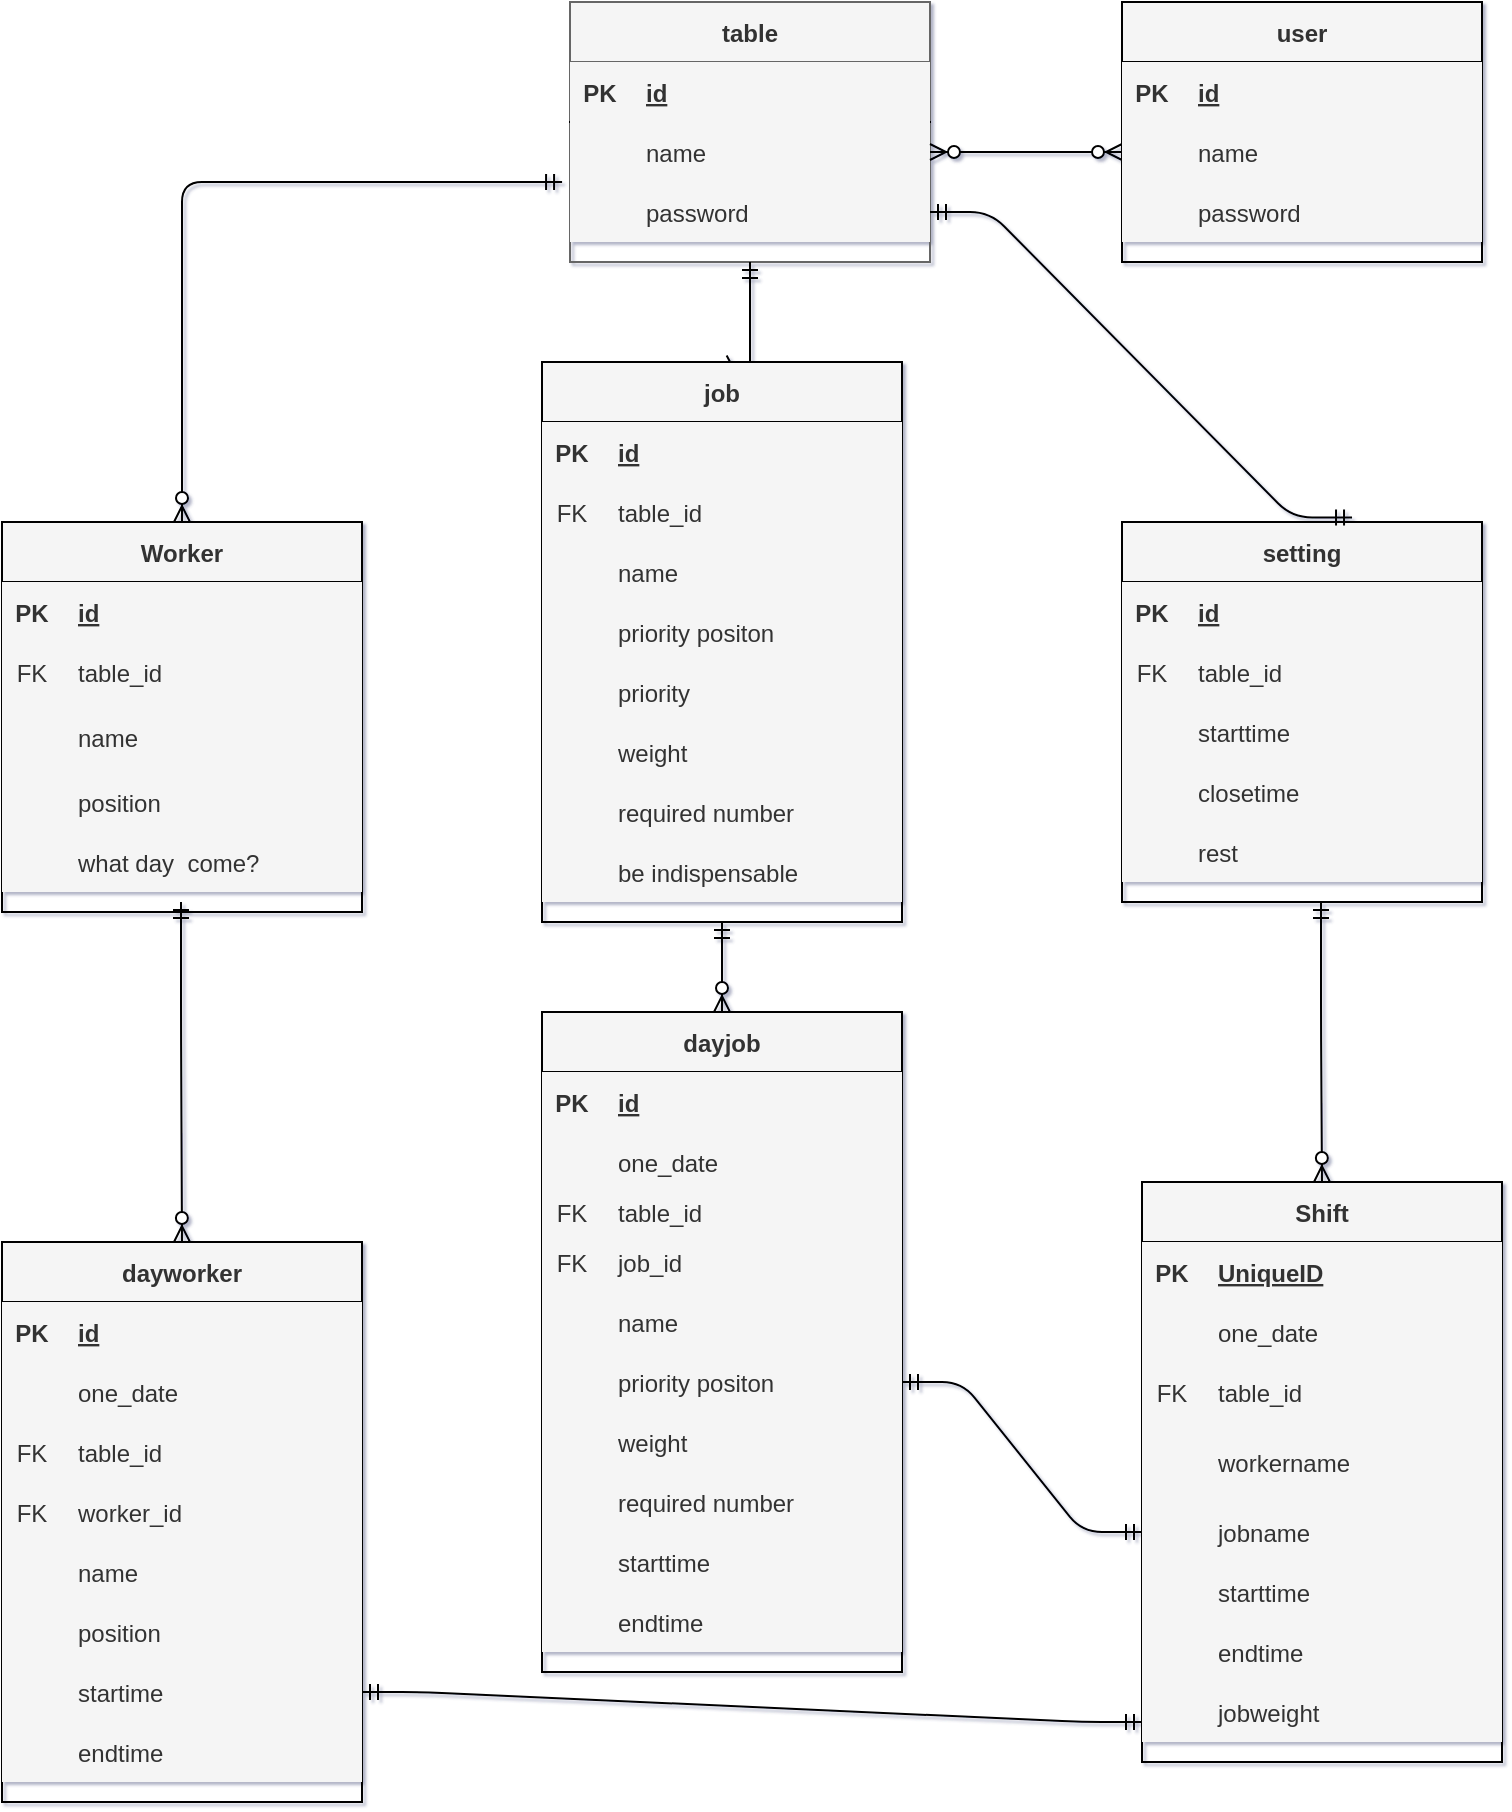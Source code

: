 <mxfile version="13.6.5">
    <diagram id="p2rrwS8Yn2__71h_m56K" name="ER図">
        <mxGraphModel dx="1040" dy="971" grid="1" gridSize="10" guides="1" tooltips="1" connect="1" arrows="1" fold="1" page="1" pageScale="1" pageWidth="827" pageHeight="1169" background="#FFFFFF" math="0" shadow="1">
            <root>
                <mxCell id="0"/>
                <mxCell id="1" parent="0"/>
                <mxCell id="52" value="setting" style="shape=table;startSize=30;container=1;collapsible=1;childLayout=tableLayout;fixedRows=1;rowLines=0;fontStyle=1;align=center;resizeLast=1;fillColor=#f5f5f5;fontColor=#333333;strokeColor=#000000;" parent="1" vertex="1">
                    <mxGeometry x="600" y="340" width="180" height="190" as="geometry"/>
                </mxCell>
                <mxCell id="53" value="" style="shape=partialRectangle;collapsible=0;dropTarget=0;pointerEvents=0;top=0;left=0;bottom=1;right=0;points=[[0,0.5],[1,0.5]];portConstraint=eastwest;fillColor=#f5f5f5;fontColor=#333333;strokeColor=#000000;" parent="52" vertex="1">
                    <mxGeometry y="30" width="180" height="30" as="geometry"/>
                </mxCell>
                <mxCell id="54" value="PK" style="shape=partialRectangle;connectable=0;top=0;left=0;bottom=0;right=0;fontStyle=1;overflow=hidden;fillColor=#f5f5f5;fontColor=#333333;strokeColor=#000000;" parent="53" vertex="1">
                    <mxGeometry width="30" height="30" as="geometry"/>
                </mxCell>
                <mxCell id="55" value="id" style="shape=partialRectangle;connectable=0;top=0;left=0;bottom=0;right=0;align=left;spacingLeft=6;fontStyle=5;overflow=hidden;fillColor=#f5f5f5;fontColor=#333333;strokeColor=#000000;" parent="53" vertex="1">
                    <mxGeometry x="30" width="150" height="30" as="geometry"/>
                </mxCell>
                <mxCell id="56" style="shape=partialRectangle;collapsible=0;dropTarget=0;pointerEvents=0;top=0;left=0;bottom=0;right=0;points=[[0,0.5],[1,0.5]];portConstraint=eastwest;fillColor=#f5f5f5;fontColor=#333333;strokeColor=#000000;" parent="52" vertex="1">
                    <mxGeometry y="60" width="180" height="30" as="geometry"/>
                </mxCell>
                <mxCell id="57" value="FK" style="shape=partialRectangle;connectable=0;top=0;left=0;bottom=0;right=0;editable=1;overflow=hidden;fillColor=#f5f5f5;fontColor=#333333;strokeColor=#000000;" parent="56" vertex="1">
                    <mxGeometry width="30" height="30" as="geometry"/>
                </mxCell>
                <mxCell id="58" value="table_id" style="shape=partialRectangle;connectable=0;top=0;left=0;bottom=0;right=0;align=left;spacingLeft=6;overflow=hidden;fillColor=#f5f5f5;fontColor=#333333;strokeColor=#000000;" parent="56" vertex="1">
                    <mxGeometry x="30" width="150" height="30" as="geometry"/>
                </mxCell>
                <mxCell id="59" value="" style="shape=partialRectangle;collapsible=0;dropTarget=0;pointerEvents=0;top=0;left=0;bottom=0;right=0;points=[[0,0.5],[1,0.5]];portConstraint=eastwest;fillColor=#f5f5f5;fontColor=#333333;strokeColor=#000000;" parent="52" vertex="1">
                    <mxGeometry y="90" width="180" height="30" as="geometry"/>
                </mxCell>
                <mxCell id="60" value="" style="shape=partialRectangle;connectable=0;top=0;left=0;bottom=0;right=0;editable=1;overflow=hidden;fillColor=#f5f5f5;fontColor=#333333;strokeColor=#000000;" parent="59" vertex="1">
                    <mxGeometry width="30" height="30" as="geometry"/>
                </mxCell>
                <mxCell id="61" value="starttime" style="shape=partialRectangle;connectable=0;top=0;left=0;bottom=0;right=0;align=left;spacingLeft=6;overflow=hidden;fillColor=#f5f5f5;fontColor=#333333;strokeColor=#000000;" parent="59" vertex="1">
                    <mxGeometry x="30" width="150" height="30" as="geometry"/>
                </mxCell>
                <mxCell id="62" value="" style="shape=partialRectangle;collapsible=0;dropTarget=0;pointerEvents=0;top=0;left=0;bottom=0;right=0;points=[[0,0.5],[1,0.5]];portConstraint=eastwest;fillColor=#f5f5f5;fontColor=#333333;strokeColor=#000000;" parent="52" vertex="1">
                    <mxGeometry y="120" width="180" height="30" as="geometry"/>
                </mxCell>
                <mxCell id="63" value="" style="shape=partialRectangle;connectable=0;top=0;left=0;bottom=0;right=0;editable=1;overflow=hidden;fillColor=#f5f5f5;fontColor=#333333;strokeColor=#000000;" parent="62" vertex="1">
                    <mxGeometry width="30" height="30" as="geometry"/>
                </mxCell>
                <mxCell id="64" value="closetime" style="shape=partialRectangle;connectable=0;top=0;left=0;bottom=0;right=0;align=left;spacingLeft=6;overflow=hidden;fillColor=#f5f5f5;fontColor=#333333;strokeColor=#000000;" parent="62" vertex="1">
                    <mxGeometry x="30" width="150" height="30" as="geometry"/>
                </mxCell>
                <mxCell id="65" value="" style="shape=partialRectangle;collapsible=0;dropTarget=0;pointerEvents=0;top=0;left=0;bottom=0;right=0;points=[[0,0.5],[1,0.5]];portConstraint=eastwest;fillColor=#f5f5f5;fontColor=#333333;strokeColor=#000000;" parent="52" vertex="1">
                    <mxGeometry y="150" width="180" height="30" as="geometry"/>
                </mxCell>
                <mxCell id="66" value="" style="shape=partialRectangle;connectable=0;top=0;left=0;bottom=0;right=0;editable=1;overflow=hidden;fillColor=#f5f5f5;fontColor=#333333;strokeColor=#000000;" parent="65" vertex="1">
                    <mxGeometry width="30" height="30" as="geometry"/>
                </mxCell>
                <mxCell id="67" value="rest" style="shape=partialRectangle;connectable=0;top=0;left=0;bottom=0;right=0;align=left;spacingLeft=6;overflow=hidden;fillColor=#f5f5f5;fontColor=#333333;strokeColor=#000000;" parent="65" vertex="1">
                    <mxGeometry x="30" width="150" height="30" as="geometry"/>
                </mxCell>
                <mxCell id="74" value="table" style="shape=table;startSize=30;container=1;collapsible=1;childLayout=tableLayout;fixedRows=1;rowLines=0;fontStyle=1;align=center;resizeLast=1;strokeColor=#666666;fontColor=#333333;fillColor=#f5f5f5;" parent="1" vertex="1">
                    <mxGeometry x="324" y="80" width="180" height="130" as="geometry"/>
                </mxCell>
                <mxCell id="75" value="" style="shape=partialRectangle;collapsible=0;dropTarget=0;pointerEvents=0;top=0;left=0;bottom=1;right=0;points=[[0,0.5],[1,0.5]];portConstraint=eastwest;fillColor=#f5f5f5;fontColor=#333333;strokeColor=#000000;" parent="74" vertex="1">
                    <mxGeometry y="30" width="180" height="30" as="geometry"/>
                </mxCell>
                <mxCell id="76" value="PK" style="shape=partialRectangle;connectable=0;top=0;left=0;bottom=0;right=0;fontStyle=1;overflow=hidden;fillColor=#f5f5f5;fontColor=#333333;strokeColor=#000000;" parent="75" vertex="1">
                    <mxGeometry width="30" height="30" as="geometry"/>
                </mxCell>
                <mxCell id="77" value="id" style="shape=partialRectangle;connectable=0;top=0;left=0;bottom=0;right=0;align=left;spacingLeft=6;fontStyle=5;overflow=hidden;fillColor=#f5f5f5;fontColor=#333333;strokeColor=#000000;" parent="75" vertex="1">
                    <mxGeometry x="30" width="150" height="30" as="geometry"/>
                </mxCell>
                <mxCell id="81" value="" style="shape=partialRectangle;collapsible=0;dropTarget=0;pointerEvents=0;top=0;left=0;bottom=0;right=0;points=[[0,0.5],[1,0.5]];portConstraint=eastwest;fillColor=#f5f5f5;fontColor=#333333;strokeColor=#000000;" parent="74" vertex="1">
                    <mxGeometry y="60" width="180" height="30" as="geometry"/>
                </mxCell>
                <mxCell id="82" value="" style="shape=partialRectangle;connectable=0;top=0;left=0;bottom=0;right=0;editable=1;overflow=hidden;fillColor=#f5f5f5;fontColor=#333333;strokeColor=#000000;" parent="81" vertex="1">
                    <mxGeometry width="30" height="30" as="geometry"/>
                </mxCell>
                <mxCell id="83" value="name" style="shape=partialRectangle;connectable=0;top=0;left=0;bottom=0;right=0;align=left;spacingLeft=6;overflow=hidden;fillColor=#f5f5f5;fontColor=#333333;strokeColor=#000000;" parent="81" vertex="1">
                    <mxGeometry x="30" width="150" height="30" as="geometry"/>
                </mxCell>
                <mxCell id="84" value="" style="shape=partialRectangle;collapsible=0;dropTarget=0;pointerEvents=0;top=0;left=0;bottom=0;right=0;points=[[0,0.5],[1,0.5]];portConstraint=eastwest;fillColor=#f5f5f5;fontColor=#333333;strokeColor=#000000;" parent="74" vertex="1">
                    <mxGeometry y="90" width="180" height="30" as="geometry"/>
                </mxCell>
                <mxCell id="85" value="" style="shape=partialRectangle;connectable=0;top=0;left=0;bottom=0;right=0;editable=1;overflow=hidden;fillColor=#f5f5f5;fontColor=#333333;strokeColor=#000000;" parent="84" vertex="1">
                    <mxGeometry width="30" height="30" as="geometry"/>
                </mxCell>
                <mxCell id="86" value="password" style="shape=partialRectangle;connectable=0;top=0;left=0;bottom=0;right=0;align=left;spacingLeft=6;overflow=hidden;fillColor=#f5f5f5;fontColor=#333333;strokeColor=#000000;" parent="84" vertex="1">
                    <mxGeometry x="30" width="150" height="30" as="geometry"/>
                </mxCell>
                <mxCell id="109" value="" style="edgeStyle=entityRelationEdgeStyle;fontSize=12;html=1;endArrow=ERzeroToMany;endFill=1;startArrow=ERzeroToMany;entryX=0;entryY=0.5;entryDx=0;entryDy=0;exitX=1;exitY=0.5;exitDx=0;exitDy=0;fillColor=#f5f5f5;strokeColor=#000000;" parent="1" source="81" target="100" edge="1">
                    <mxGeometry width="100" height="100" relative="1" as="geometry">
                        <mxPoint x="390" y="470" as="sourcePoint"/>
                        <mxPoint x="490" y="370" as="targetPoint"/>
                    </mxGeometry>
                </mxCell>
                <mxCell id="96" value="user" style="shape=table;startSize=30;container=1;collapsible=1;childLayout=tableLayout;fixedRows=1;rowLines=0;fontStyle=1;align=center;resizeLast=1;fillColor=#f5f5f5;fontColor=#333333;strokeColor=#000000;" parent="1" vertex="1">
                    <mxGeometry x="600" y="80" width="180" height="130" as="geometry"/>
                </mxCell>
                <mxCell id="97" value="" style="shape=partialRectangle;collapsible=0;dropTarget=0;pointerEvents=0;top=0;left=0;bottom=1;right=0;points=[[0,0.5],[1,0.5]];portConstraint=eastwest;fillColor=#f5f5f5;fontColor=#333333;strokeColor=#000000;" parent="96" vertex="1">
                    <mxGeometry y="30" width="180" height="30" as="geometry"/>
                </mxCell>
                <mxCell id="98" value="PK" style="shape=partialRectangle;connectable=0;top=0;left=0;bottom=0;right=0;fontStyle=1;overflow=hidden;fillColor=#f5f5f5;fontColor=#333333;strokeColor=#000000;" parent="97" vertex="1">
                    <mxGeometry width="30" height="30" as="geometry"/>
                </mxCell>
                <mxCell id="99" value="id" style="shape=partialRectangle;connectable=0;top=0;left=0;bottom=0;right=0;align=left;spacingLeft=6;fontStyle=5;overflow=hidden;fillColor=#f5f5f5;fontColor=#333333;strokeColor=#000000;" parent="97" vertex="1">
                    <mxGeometry x="30" width="150" height="30" as="geometry"/>
                </mxCell>
                <mxCell id="100" value="" style="shape=partialRectangle;collapsible=0;dropTarget=0;pointerEvents=0;top=0;left=0;bottom=0;right=0;points=[[0,0.5],[1,0.5]];portConstraint=eastwest;fillColor=#f5f5f5;fontColor=#333333;strokeColor=#000000;" parent="96" vertex="1">
                    <mxGeometry y="60" width="180" height="30" as="geometry"/>
                </mxCell>
                <mxCell id="101" value="" style="shape=partialRectangle;connectable=0;top=0;left=0;bottom=0;right=0;editable=1;overflow=hidden;fillColor=#f5f5f5;fontColor=#333333;strokeColor=#000000;" parent="100" vertex="1">
                    <mxGeometry width="30" height="30" as="geometry"/>
                </mxCell>
                <mxCell id="102" value="name" style="shape=partialRectangle;connectable=0;top=0;left=0;bottom=0;right=0;align=left;spacingLeft=6;overflow=hidden;fillColor=#f5f5f5;fontColor=#333333;strokeColor=#000000;" parent="100" vertex="1">
                    <mxGeometry x="30" width="150" height="30" as="geometry"/>
                </mxCell>
                <mxCell id="103" value="" style="shape=partialRectangle;collapsible=0;dropTarget=0;pointerEvents=0;top=0;left=0;bottom=0;right=0;points=[[0,0.5],[1,0.5]];portConstraint=eastwest;fillColor=#f5f5f5;fontColor=#333333;strokeColor=#000000;" parent="96" vertex="1">
                    <mxGeometry y="90" width="180" height="30" as="geometry"/>
                </mxCell>
                <mxCell id="104" value="" style="shape=partialRectangle;connectable=0;top=0;left=0;bottom=0;right=0;editable=1;overflow=hidden;fillColor=#f5f5f5;fontColor=#333333;strokeColor=#000000;" parent="103" vertex="1">
                    <mxGeometry width="30" height="30" as="geometry"/>
                </mxCell>
                <mxCell id="105" value="password" style="shape=partialRectangle;connectable=0;top=0;left=0;bottom=0;right=0;align=left;spacingLeft=6;overflow=hidden;fillColor=#f5f5f5;fontColor=#333333;strokeColor=#000000;" parent="103" vertex="1">
                    <mxGeometry x="30" width="150" height="30" as="geometry"/>
                </mxCell>
                <mxCell id="115" value="" style="edgeStyle=entityRelationEdgeStyle;fontSize=12;html=1;endArrow=ERmandOne;startArrow=ERmandOne;entryX=0.639;entryY=-0.012;entryDx=0;entryDy=0;entryPerimeter=0;exitX=1;exitY=0.5;exitDx=0;exitDy=0;fillColor=#f5f5f5;strokeColor=#000000;" parent="1" source="84" target="52" edge="1">
                    <mxGeometry width="100" height="100" relative="1" as="geometry">
                        <mxPoint x="520" y="300" as="sourcePoint"/>
                        <mxPoint x="490" y="210" as="targetPoint"/>
                    </mxGeometry>
                </mxCell>
                <mxCell id="116" value="" style="fontSize=12;html=1;endArrow=ERzeroToMany;startArrow=ERmandOne;exitX=-0.022;exitY=1;exitDx=0;exitDy=0;exitPerimeter=0;entryX=0.5;entryY=0;entryDx=0;entryDy=0;fillColor=#f5f5f5;strokeColor=#000000;" parent="1" source="81" target="2" edge="1">
                    <mxGeometry width="100" height="100" relative="1" as="geometry">
                        <mxPoint x="150" y="290" as="sourcePoint"/>
                        <mxPoint x="250" y="190" as="targetPoint"/>
                        <Array as="points">
                            <mxPoint x="130" y="170"/>
                        </Array>
                    </mxGeometry>
                </mxCell>
                <mxCell id="117" value="" style="fontSize=12;html=1;endArrow=ERzeroToMany;startArrow=ERmandOne;exitX=0.5;exitY=1;exitDx=0;exitDy=0;entryX=0.5;entryY=0;entryDx=0;entryDy=0;fillColor=#f5f5f5;strokeColor=#000000;" parent="1" source="74" target="30" edge="1">
                    <mxGeometry width="100" height="100" relative="1" as="geometry">
                        <mxPoint x="430.04" y="220" as="sourcePoint"/>
                        <mxPoint x="240" y="390" as="targetPoint"/>
                        <Array as="points">
                            <mxPoint x="414" y="270"/>
                        </Array>
                    </mxGeometry>
                </mxCell>
                <mxCell id="226" value="Shift" style="shape=table;startSize=30;container=1;collapsible=1;childLayout=tableLayout;fixedRows=1;rowLines=0;fontStyle=1;align=center;resizeLast=1;shadow=0;fillColor=#f5f5f5;fontColor=#333333;strokeColor=#000000;" parent="1" vertex="1">
                    <mxGeometry x="610" y="670" width="180" height="290" as="geometry"/>
                </mxCell>
                <mxCell id="227" value="" style="shape=partialRectangle;collapsible=0;dropTarget=0;pointerEvents=0;top=0;left=0;bottom=1;right=0;points=[[0,0.5],[1,0.5]];portConstraint=eastwest;fillColor=#f5f5f5;fontColor=#333333;strokeColor=#000000;" parent="226" vertex="1">
                    <mxGeometry y="30" width="180" height="30" as="geometry"/>
                </mxCell>
                <mxCell id="228" value="PK" style="shape=partialRectangle;connectable=0;top=0;left=0;bottom=0;right=0;fontStyle=1;overflow=hidden;fillColor=#f5f5f5;fontColor=#333333;strokeColor=#000000;" parent="227" vertex="1">
                    <mxGeometry width="30" height="30" as="geometry"/>
                </mxCell>
                <mxCell id="229" value="UniqueID" style="shape=partialRectangle;connectable=0;top=0;left=0;bottom=0;right=0;align=left;spacingLeft=6;fontStyle=5;overflow=hidden;fillColor=#f5f5f5;fontColor=#333333;strokeColor=#000000;" parent="227" vertex="1">
                    <mxGeometry x="30" width="150" height="30" as="geometry"/>
                </mxCell>
                <mxCell id="230" value="" style="shape=partialRectangle;collapsible=0;dropTarget=0;pointerEvents=0;top=0;left=0;bottom=0;right=0;points=[[0,0.5],[1,0.5]];portConstraint=eastwest;fillColor=#f5f5f5;fontColor=#333333;strokeColor=#000000;" parent="226" vertex="1">
                    <mxGeometry y="60" width="180" height="30" as="geometry"/>
                </mxCell>
                <mxCell id="231" value="" style="shape=partialRectangle;connectable=0;top=0;left=0;bottom=0;right=0;editable=1;overflow=hidden;fillColor=#f5f5f5;fontColor=#333333;strokeColor=#000000;" parent="230" vertex="1">
                    <mxGeometry width="30" height="30" as="geometry"/>
                </mxCell>
                <mxCell id="232" value="one_date" style="shape=partialRectangle;connectable=0;top=0;left=0;bottom=0;right=0;align=left;spacingLeft=6;overflow=hidden;fillColor=#f5f5f5;fontColor=#333333;strokeColor=#000000;" parent="230" vertex="1">
                    <mxGeometry x="30" width="150" height="30" as="geometry"/>
                </mxCell>
                <mxCell id="254" style="shape=partialRectangle;collapsible=0;dropTarget=0;pointerEvents=0;top=0;left=0;bottom=0;right=0;points=[[0,0.5],[1,0.5]];portConstraint=eastwest;fillColor=#f5f5f5;fontColor=#333333;strokeColor=#000000;" parent="226" vertex="1">
                    <mxGeometry y="90" width="180" height="30" as="geometry"/>
                </mxCell>
                <mxCell id="255" value="FK" style="shape=partialRectangle;connectable=0;top=0;left=0;bottom=0;right=0;editable=1;overflow=hidden;fillColor=#f5f5f5;fontColor=#333333;strokeColor=#000000;" parent="254" vertex="1">
                    <mxGeometry width="30" height="30" as="geometry"/>
                </mxCell>
                <mxCell id="256" value="table_id" style="shape=partialRectangle;connectable=0;top=0;left=0;bottom=0;right=0;align=left;spacingLeft=6;overflow=hidden;fillColor=#f5f5f5;fontColor=#333333;strokeColor=#000000;" parent="254" vertex="1">
                    <mxGeometry x="30" width="150" height="30" as="geometry"/>
                </mxCell>
                <mxCell id="233" value="" style="shape=partialRectangle;collapsible=0;dropTarget=0;pointerEvents=0;top=0;left=0;bottom=0;right=0;points=[[0,0.5],[1,0.5]];portConstraint=eastwest;fillColor=#f5f5f5;fontColor=#333333;strokeColor=#000000;" parent="226" vertex="1">
                    <mxGeometry y="120" width="180" height="40" as="geometry"/>
                </mxCell>
                <mxCell id="234" value="" style="shape=partialRectangle;connectable=0;top=0;left=0;bottom=0;right=0;editable=1;overflow=hidden;fillColor=#f5f5f5;fontColor=#333333;strokeColor=#000000;" parent="233" vertex="1">
                    <mxGeometry width="30" height="40" as="geometry"/>
                </mxCell>
                <mxCell id="235" value="workername" style="shape=partialRectangle;connectable=0;top=0;left=0;bottom=0;right=0;align=left;spacingLeft=6;overflow=hidden;fillColor=#f5f5f5;fontColor=#333333;strokeColor=#000000;" parent="233" vertex="1">
                    <mxGeometry x="30" width="150" height="40" as="geometry"/>
                </mxCell>
                <mxCell id="236" value="" style="shape=partialRectangle;collapsible=0;dropTarget=0;pointerEvents=0;top=0;left=0;bottom=0;right=0;points=[[0,0.5],[1,0.5]];portConstraint=eastwest;fillColor=#f5f5f5;fontColor=#333333;strokeColor=#000000;" parent="226" vertex="1">
                    <mxGeometry y="160" width="180" height="30" as="geometry"/>
                </mxCell>
                <mxCell id="237" value="" style="shape=partialRectangle;connectable=0;top=0;left=0;bottom=0;right=0;editable=1;overflow=hidden;fillColor=#f5f5f5;fontColor=#333333;strokeColor=#000000;" parent="236" vertex="1">
                    <mxGeometry width="30" height="30" as="geometry"/>
                </mxCell>
                <mxCell id="238" value="jobname" style="shape=partialRectangle;connectable=0;top=0;left=0;bottom=0;right=0;align=left;spacingLeft=6;overflow=hidden;fillColor=#f5f5f5;fontColor=#333333;strokeColor=#000000;" parent="236" vertex="1">
                    <mxGeometry x="30" width="150" height="30" as="geometry"/>
                </mxCell>
                <mxCell id="239" style="shape=partialRectangle;collapsible=0;dropTarget=0;pointerEvents=0;top=0;left=0;bottom=0;right=0;points=[[0,0.5],[1,0.5]];portConstraint=eastwest;fillColor=#f5f5f5;fontColor=#333333;strokeColor=#000000;" parent="226" vertex="1">
                    <mxGeometry y="190" width="180" height="30" as="geometry"/>
                </mxCell>
                <mxCell id="240" style="shape=partialRectangle;connectable=0;top=0;left=0;bottom=0;right=0;editable=1;overflow=hidden;fillColor=#f5f5f5;fontColor=#333333;strokeColor=#000000;" parent="239" vertex="1">
                    <mxGeometry width="30" height="30" as="geometry"/>
                </mxCell>
                <mxCell id="241" value="starttime" style="shape=partialRectangle;connectable=0;top=0;left=0;bottom=0;right=0;align=left;spacingLeft=6;overflow=hidden;fillColor=#f5f5f5;fontColor=#333333;strokeColor=#000000;" parent="239" vertex="1">
                    <mxGeometry x="30" width="150" height="30" as="geometry"/>
                </mxCell>
                <mxCell id="242" style="shape=partialRectangle;collapsible=0;dropTarget=0;pointerEvents=0;top=0;left=0;bottom=0;right=0;points=[[0,0.5],[1,0.5]];portConstraint=eastwest;fillColor=#f5f5f5;fontColor=#333333;strokeColor=#000000;" parent="226" vertex="1">
                    <mxGeometry y="220" width="180" height="30" as="geometry"/>
                </mxCell>
                <mxCell id="243" style="shape=partialRectangle;connectable=0;top=0;left=0;bottom=0;right=0;editable=1;overflow=hidden;fillColor=#f5f5f5;fontColor=#333333;strokeColor=#000000;" parent="242" vertex="1">
                    <mxGeometry width="30" height="30" as="geometry"/>
                </mxCell>
                <mxCell id="244" value="endtime" style="shape=partialRectangle;connectable=0;top=0;left=0;bottom=0;right=0;align=left;spacingLeft=6;overflow=hidden;fillColor=#f5f5f5;fontColor=#333333;strokeColor=#000000;" parent="242" vertex="1">
                    <mxGeometry x="30" width="150" height="30" as="geometry"/>
                </mxCell>
                <mxCell id="245" style="shape=partialRectangle;collapsible=0;dropTarget=0;pointerEvents=0;top=0;left=0;bottom=0;right=0;points=[[0,0.5],[1,0.5]];portConstraint=eastwest;fillColor=#f5f5f5;fontColor=#333333;strokeColor=#000000;" parent="226" vertex="1">
                    <mxGeometry y="250" width="180" height="30" as="geometry"/>
                </mxCell>
                <mxCell id="246" style="shape=partialRectangle;connectable=0;top=0;left=0;bottom=0;right=0;editable=1;overflow=hidden;fillColor=#f5f5f5;fontColor=#333333;strokeColor=#000000;" parent="245" vertex="1">
                    <mxGeometry width="30" height="30" as="geometry"/>
                </mxCell>
                <mxCell id="247" value="jobweight" style="shape=partialRectangle;connectable=0;top=0;left=0;bottom=0;right=0;align=left;spacingLeft=6;overflow=hidden;fillColor=#f5f5f5;fontColor=#333333;strokeColor=#000000;" parent="245" vertex="1">
                    <mxGeometry x="30" width="150" height="30" as="geometry"/>
                </mxCell>
                <mxCell id="285" value="" style="fontSize=12;html=1;endArrow=ERzeroToMany;startArrow=ERmandOne;exitX=0.5;exitY=1;exitDx=0;exitDy=0;entryX=0.5;entryY=0;entryDx=0;entryDy=0;fillColor=#f5f5f5;strokeColor=#000000;" edge="1" parent="1" target="157">
                    <mxGeometry width="100" height="100" relative="1" as="geometry">
                        <mxPoint x="129.5" y="530" as="sourcePoint"/>
                        <mxPoint x="129.5" y="660" as="targetPoint"/>
                        <Array as="points">
                            <mxPoint x="129.5" y="590"/>
                        </Array>
                    </mxGeometry>
                </mxCell>
                <mxCell id="286" value="" style="fontSize=12;html=1;endArrow=ERzeroToMany;startArrow=ERmandOne;exitX=0.5;exitY=1;exitDx=0;exitDy=0;entryX=0.5;entryY=0;entryDx=0;entryDy=0;fillColor=#f5f5f5;strokeColor=#000000;" edge="1" parent="1" source="30" target="179">
                    <mxGeometry width="100" height="100" relative="1" as="geometry">
                        <mxPoint x="413" y="620" as="sourcePoint"/>
                        <mxPoint x="413" y="650" as="targetPoint"/>
                        <Array as="points"/>
                    </mxGeometry>
                </mxCell>
                <mxCell id="287" value="" style="fontSize=12;html=1;endArrow=ERzeroToMany;startArrow=ERmandOne;exitX=0.5;exitY=1;exitDx=0;exitDy=0;entryX=0.5;entryY=0;entryDx=0;entryDy=0;fillColor=#f5f5f5;strokeColor=#000000;" edge="1" parent="1" target="226">
                    <mxGeometry width="100" height="100" relative="1" as="geometry">
                        <mxPoint x="699.5" y="530" as="sourcePoint"/>
                        <mxPoint x="699.5" y="660" as="targetPoint"/>
                        <Array as="points">
                            <mxPoint x="699.5" y="590"/>
                        </Array>
                    </mxGeometry>
                </mxCell>
                <mxCell id="289" value="" style="edgeStyle=entityRelationEdgeStyle;fontSize=12;html=1;endArrow=ERmandOne;startArrow=ERmandOne;entryX=0;entryY=0.5;entryDx=0;entryDy=0;exitX=1;exitY=0.5;exitDx=0;exitDy=0;fillColor=#f5f5f5;strokeColor=#000000;" edge="1" parent="1" source="189" target="236">
                    <mxGeometry width="100" height="100" relative="1" as="geometry">
                        <mxPoint x="504" y="837.28" as="sourcePoint"/>
                        <mxPoint x="715.02" y="990" as="targetPoint"/>
                    </mxGeometry>
                </mxCell>
                <mxCell id="291" value="" style="edgeStyle=entityRelationEdgeStyle;fontSize=12;html=1;endArrow=ERmandOne;startArrow=ERmandOne;exitX=1;exitY=0.5;exitDx=0;exitDy=0;fillColor=#f5f5f5;strokeColor=#000000;" edge="1" parent="1" source="176">
                    <mxGeometry width="100" height="100" relative="1" as="geometry">
                        <mxPoint x="230" y="1090" as="sourcePoint"/>
                        <mxPoint x="610" y="940" as="targetPoint"/>
                    </mxGeometry>
                </mxCell>
                <mxCell id="30" value="job" style="shape=table;startSize=30;container=1;collapsible=1;childLayout=tableLayout;fixedRows=1;rowLines=0;fontStyle=1;align=center;resizeLast=1;fillColor=#f5f5f5;fontColor=#333333;strokeColor=#000000;" parent="1" vertex="1">
                    <mxGeometry x="310" y="260" width="180" height="280" as="geometry"/>
                </mxCell>
                <mxCell id="31" value="" style="shape=partialRectangle;collapsible=0;dropTarget=0;pointerEvents=0;top=0;left=0;bottom=1;right=0;points=[[0,0.5],[1,0.5]];portConstraint=eastwest;fillColor=#f5f5f5;fontColor=#333333;strokeColor=#000000;" parent="30" vertex="1">
                    <mxGeometry y="30" width="180" height="30" as="geometry"/>
                </mxCell>
                <mxCell id="32" value="PK" style="shape=partialRectangle;connectable=0;top=0;left=0;bottom=0;right=0;fontStyle=1;overflow=hidden;fillColor=#f5f5f5;fontColor=#333333;strokeColor=#000000;" parent="31" vertex="1">
                    <mxGeometry width="30" height="30" as="geometry"/>
                </mxCell>
                <mxCell id="33" value="id" style="shape=partialRectangle;connectable=0;top=0;left=0;bottom=0;right=0;align=left;spacingLeft=6;fontStyle=5;overflow=hidden;fillColor=#f5f5f5;fontColor=#333333;strokeColor=#000000;" parent="31" vertex="1">
                    <mxGeometry x="30" width="150" height="30" as="geometry"/>
                </mxCell>
                <mxCell id="34" style="shape=partialRectangle;collapsible=0;dropTarget=0;pointerEvents=0;top=0;left=0;bottom=0;right=0;points=[[0,0.5],[1,0.5]];portConstraint=eastwest;fillColor=#f5f5f5;fontColor=#333333;strokeColor=#000000;" parent="30" vertex="1">
                    <mxGeometry y="60" width="180" height="30" as="geometry"/>
                </mxCell>
                <mxCell id="35" value="FK" style="shape=partialRectangle;connectable=0;top=0;left=0;bottom=0;right=0;editable=1;overflow=hidden;fillColor=#f5f5f5;fontColor=#333333;strokeColor=#000000;" parent="34" vertex="1">
                    <mxGeometry width="30" height="30" as="geometry"/>
                </mxCell>
                <mxCell id="36" value="table_id" style="shape=partialRectangle;connectable=0;top=0;left=0;bottom=0;right=0;align=left;spacingLeft=6;overflow=hidden;fillColor=#f5f5f5;fontColor=#333333;strokeColor=#000000;" parent="34" vertex="1">
                    <mxGeometry x="30" width="150" height="30" as="geometry"/>
                </mxCell>
                <mxCell id="37" value="" style="shape=partialRectangle;collapsible=0;dropTarget=0;pointerEvents=0;top=0;left=0;bottom=0;right=0;points=[[0,0.5],[1,0.5]];portConstraint=eastwest;fillColor=#f5f5f5;fontColor=#333333;strokeColor=#000000;" parent="30" vertex="1">
                    <mxGeometry y="90" width="180" height="30" as="geometry"/>
                </mxCell>
                <mxCell id="38" value="" style="shape=partialRectangle;connectable=0;top=0;left=0;bottom=0;right=0;editable=1;overflow=hidden;fillColor=#f5f5f5;fontColor=#333333;strokeColor=#000000;" parent="37" vertex="1">
                    <mxGeometry width="30" height="30" as="geometry"/>
                </mxCell>
                <mxCell id="39" value="name" style="shape=partialRectangle;connectable=0;top=0;left=0;bottom=0;right=0;align=left;spacingLeft=6;overflow=hidden;fillColor=#f5f5f5;fontColor=#333333;strokeColor=#000000;" parent="37" vertex="1">
                    <mxGeometry x="30" width="150" height="30" as="geometry"/>
                </mxCell>
                <mxCell id="40" value="" style="shape=partialRectangle;collapsible=0;dropTarget=0;pointerEvents=0;top=0;left=0;bottom=0;right=0;points=[[0,0.5],[1,0.5]];portConstraint=eastwest;fillColor=#f5f5f5;fontColor=#333333;strokeColor=#000000;" parent="30" vertex="1">
                    <mxGeometry y="120" width="180" height="30" as="geometry"/>
                </mxCell>
                <mxCell id="41" value="" style="shape=partialRectangle;connectable=0;top=0;left=0;bottom=0;right=0;editable=1;overflow=hidden;fillColor=#f5f5f5;fontColor=#333333;strokeColor=#000000;" parent="40" vertex="1">
                    <mxGeometry width="30" height="30" as="geometry"/>
                </mxCell>
                <mxCell id="42" value="priority positon" style="shape=partialRectangle;connectable=0;top=0;left=0;bottom=0;right=0;align=left;spacingLeft=6;overflow=hidden;fillColor=#f5f5f5;fontColor=#333333;strokeColor=#000000;" parent="40" vertex="1">
                    <mxGeometry x="30" width="150" height="30" as="geometry"/>
                </mxCell>
                <mxCell id="282" style="shape=partialRectangle;collapsible=0;dropTarget=0;pointerEvents=0;top=0;left=0;bottom=0;right=0;points=[[0,0.5],[1,0.5]];portConstraint=eastwest;fillColor=#f5f5f5;fontColor=#333333;strokeColor=#000000;" vertex="1" parent="30">
                    <mxGeometry y="150" width="180" height="30" as="geometry"/>
                </mxCell>
                <mxCell id="283" style="shape=partialRectangle;connectable=0;top=0;left=0;bottom=0;right=0;editable=1;overflow=hidden;fillColor=#f5f5f5;fontColor=#333333;strokeColor=#000000;" vertex="1" parent="282">
                    <mxGeometry width="30" height="30" as="geometry"/>
                </mxCell>
                <mxCell id="284" value="priority" style="shape=partialRectangle;connectable=0;top=0;left=0;bottom=0;right=0;align=left;spacingLeft=6;overflow=hidden;fillColor=#f5f5f5;fontColor=#333333;strokeColor=#000000;" vertex="1" parent="282">
                    <mxGeometry x="30" width="150" height="30" as="geometry"/>
                </mxCell>
                <mxCell id="43" value="" style="shape=partialRectangle;collapsible=0;dropTarget=0;pointerEvents=0;top=0;left=0;bottom=0;right=0;points=[[0,0.5],[1,0.5]];portConstraint=eastwest;fillColor=#f5f5f5;fontColor=#333333;strokeColor=#000000;" parent="30" vertex="1">
                    <mxGeometry y="180" width="180" height="30" as="geometry"/>
                </mxCell>
                <mxCell id="44" value="" style="shape=partialRectangle;connectable=0;top=0;left=0;bottom=0;right=0;editable=1;overflow=hidden;fillColor=#f5f5f5;fontColor=#333333;strokeColor=#000000;" parent="43" vertex="1">
                    <mxGeometry width="30" height="30" as="geometry"/>
                </mxCell>
                <mxCell id="45" value="weight" style="shape=partialRectangle;connectable=0;top=0;left=0;bottom=0;right=0;align=left;spacingLeft=6;overflow=hidden;fillColor=#f5f5f5;fontColor=#333333;strokeColor=#000000;" parent="43" vertex="1">
                    <mxGeometry x="30" width="150" height="30" as="geometry"/>
                </mxCell>
                <mxCell id="46" style="shape=partialRectangle;collapsible=0;dropTarget=0;pointerEvents=0;top=0;left=0;bottom=0;right=0;points=[[0,0.5],[1,0.5]];portConstraint=eastwest;fillColor=#f5f5f5;fontColor=#333333;strokeColor=#000000;" parent="30" vertex="1">
                    <mxGeometry y="210" width="180" height="30" as="geometry"/>
                </mxCell>
                <mxCell id="47" style="shape=partialRectangle;connectable=0;top=0;left=0;bottom=0;right=0;editable=1;overflow=hidden;fillColor=#f5f5f5;fontColor=#333333;strokeColor=#000000;" parent="46" vertex="1">
                    <mxGeometry width="30" height="30" as="geometry"/>
                </mxCell>
                <mxCell id="48" value="required number" style="shape=partialRectangle;connectable=0;top=0;left=0;bottom=0;right=0;align=left;spacingLeft=6;overflow=hidden;fillColor=#f5f5f5;fontColor=#333333;strokeColor=#000000;" parent="46" vertex="1">
                    <mxGeometry x="30" width="150" height="30" as="geometry"/>
                </mxCell>
                <mxCell id="279" style="shape=partialRectangle;collapsible=0;dropTarget=0;pointerEvents=0;top=0;left=0;bottom=0;right=0;points=[[0,0.5],[1,0.5]];portConstraint=eastwest;fillColor=#f5f5f5;fontColor=#333333;strokeColor=#000000;" parent="30" vertex="1">
                    <mxGeometry y="240" width="180" height="30" as="geometry"/>
                </mxCell>
                <mxCell id="280" style="shape=partialRectangle;connectable=0;top=0;left=0;bottom=0;right=0;editable=1;overflow=hidden;fillColor=#f5f5f5;fontColor=#333333;strokeColor=#000000;" parent="279" vertex="1">
                    <mxGeometry width="30" height="30" as="geometry"/>
                </mxCell>
                <mxCell id="281" value="be indispensable" style="shape=partialRectangle;connectable=0;top=0;left=0;bottom=0;right=0;align=left;spacingLeft=6;overflow=hidden;fillColor=#f5f5f5;fontColor=#333333;strokeColor=#000000;" parent="279" vertex="1">
                    <mxGeometry x="30" width="150" height="30" as="geometry"/>
                </mxCell>
                <mxCell id="179" value="dayjob" style="shape=table;startSize=30;container=1;collapsible=1;childLayout=tableLayout;fixedRows=1;rowLines=0;fontStyle=1;align=center;resizeLast=1;fillColor=#f5f5f5;fontColor=#333333;strokeColor=#000000;" parent="1" vertex="1">
                    <mxGeometry x="310" y="585" width="180" height="330" as="geometry"/>
                </mxCell>
                <mxCell id="180" value="" style="shape=partialRectangle;collapsible=0;dropTarget=0;pointerEvents=0;top=0;left=0;bottom=1;right=0;points=[[0,0.5],[1,0.5]];portConstraint=eastwest;fillColor=#f5f5f5;fontColor=#333333;strokeColor=#000000;" parent="179" vertex="1">
                    <mxGeometry y="30" width="180" height="30" as="geometry"/>
                </mxCell>
                <mxCell id="181" value="PK" style="shape=partialRectangle;connectable=0;top=0;left=0;bottom=0;right=0;fontStyle=1;overflow=hidden;fillColor=#f5f5f5;fontColor=#333333;strokeColor=#000000;" parent="180" vertex="1">
                    <mxGeometry width="30" height="30" as="geometry"/>
                </mxCell>
                <mxCell id="182" value="id" style="shape=partialRectangle;connectable=0;top=0;left=0;bottom=0;right=0;align=left;spacingLeft=6;fontStyle=5;overflow=hidden;fillColor=#f5f5f5;fontColor=#333333;strokeColor=#000000;" parent="180" vertex="1">
                    <mxGeometry x="30" width="150" height="30" as="geometry"/>
                </mxCell>
                <mxCell id="220" style="shape=partialRectangle;collapsible=0;dropTarget=0;pointerEvents=0;top=0;left=0;bottom=0;right=0;points=[[0,0.5],[1,0.5]];portConstraint=eastwest;fillColor=#f5f5f5;fontColor=#333333;strokeColor=#000000;" parent="179" vertex="1">
                    <mxGeometry y="60" width="180" height="30" as="geometry"/>
                </mxCell>
                <mxCell id="221" style="shape=partialRectangle;connectable=0;top=0;left=0;bottom=0;right=0;editable=1;overflow=hidden;fillColor=#f5f5f5;fontColor=#333333;strokeColor=#000000;" parent="220" vertex="1">
                    <mxGeometry width="30" height="30" as="geometry"/>
                </mxCell>
                <mxCell id="222" value="one_date" style="shape=partialRectangle;connectable=0;top=0;left=0;bottom=0;right=0;align=left;spacingLeft=6;overflow=hidden;fillColor=#f5f5f5;fontColor=#333333;strokeColor=#000000;" parent="220" vertex="1">
                    <mxGeometry x="30" width="150" height="30" as="geometry"/>
                </mxCell>
                <mxCell id="183" style="shape=partialRectangle;collapsible=0;dropTarget=0;pointerEvents=0;top=0;left=0;bottom=0;right=0;points=[[0,0.5],[1,0.5]];portConstraint=eastwest;fillColor=#f5f5f5;fontColor=#333333;strokeColor=#000000;" parent="179" vertex="1">
                    <mxGeometry y="90" width="180" height="20" as="geometry"/>
                </mxCell>
                <mxCell id="184" value="FK" style="shape=partialRectangle;connectable=0;top=0;left=0;bottom=0;right=0;editable=1;overflow=hidden;fillColor=#f5f5f5;fontColor=#333333;strokeColor=#000000;" parent="183" vertex="1">
                    <mxGeometry width="30" height="20" as="geometry"/>
                </mxCell>
                <mxCell id="185" value="table_id" style="shape=partialRectangle;connectable=0;top=0;left=0;bottom=0;right=0;align=left;spacingLeft=6;overflow=hidden;fillColor=#f5f5f5;fontColor=#333333;strokeColor=#000000;" parent="183" vertex="1">
                    <mxGeometry x="30" width="150" height="20" as="geometry"/>
                </mxCell>
                <mxCell id="257" style="shape=partialRectangle;collapsible=0;dropTarget=0;pointerEvents=0;top=0;left=0;bottom=0;right=0;points=[[0,0.5],[1,0.5]];portConstraint=eastwest;fillColor=#f5f5f5;fontColor=#333333;strokeColor=#000000;" parent="179" vertex="1">
                    <mxGeometry y="110" width="180" height="30" as="geometry"/>
                </mxCell>
                <mxCell id="258" value="FK" style="shape=partialRectangle;connectable=0;top=0;left=0;bottom=0;right=0;editable=1;overflow=hidden;fillColor=#f5f5f5;fontColor=#333333;strokeColor=#000000;" parent="257" vertex="1">
                    <mxGeometry width="30" height="30" as="geometry"/>
                </mxCell>
                <mxCell id="259" value="job_id" style="shape=partialRectangle;connectable=0;top=0;left=0;bottom=0;right=0;align=left;spacingLeft=6;overflow=hidden;fillColor=#f5f5f5;fontColor=#333333;strokeColor=#000000;" parent="257" vertex="1">
                    <mxGeometry x="30" width="150" height="30" as="geometry"/>
                </mxCell>
                <mxCell id="186" value="" style="shape=partialRectangle;collapsible=0;dropTarget=0;pointerEvents=0;top=0;left=0;bottom=0;right=0;points=[[0,0.5],[1,0.5]];portConstraint=eastwest;fillColor=#f5f5f5;fontColor=#333333;strokeColor=#000000;" parent="179" vertex="1">
                    <mxGeometry y="140" width="180" height="30" as="geometry"/>
                </mxCell>
                <mxCell id="187" value="" style="shape=partialRectangle;connectable=0;top=0;left=0;bottom=0;right=0;editable=1;overflow=hidden;fillColor=#f5f5f5;fontColor=#333333;strokeColor=#000000;" parent="186" vertex="1">
                    <mxGeometry width="30" height="30" as="geometry"/>
                </mxCell>
                <mxCell id="188" value="name" style="shape=partialRectangle;connectable=0;top=0;left=0;bottom=0;right=0;align=left;spacingLeft=6;overflow=hidden;fillColor=#f5f5f5;fontColor=#333333;strokeColor=#000000;" parent="186" vertex="1">
                    <mxGeometry x="30" width="150" height="30" as="geometry"/>
                </mxCell>
                <mxCell id="189" value="" style="shape=partialRectangle;collapsible=0;dropTarget=0;pointerEvents=0;top=0;left=0;bottom=0;right=0;points=[[0,0.5],[1,0.5]];portConstraint=eastwest;fillColor=#f5f5f5;fontColor=#333333;strokeColor=#000000;" parent="179" vertex="1">
                    <mxGeometry y="170" width="180" height="30" as="geometry"/>
                </mxCell>
                <mxCell id="190" value="" style="shape=partialRectangle;connectable=0;top=0;left=0;bottom=0;right=0;editable=1;overflow=hidden;fillColor=#f5f5f5;fontColor=#333333;strokeColor=#000000;" parent="189" vertex="1">
                    <mxGeometry width="30" height="30" as="geometry"/>
                </mxCell>
                <mxCell id="191" value="priority positon" style="shape=partialRectangle;connectable=0;top=0;left=0;bottom=0;right=0;align=left;spacingLeft=6;overflow=hidden;fillColor=#f5f5f5;fontColor=#333333;strokeColor=#000000;" parent="189" vertex="1">
                    <mxGeometry x="30" width="150" height="30" as="geometry"/>
                </mxCell>
                <mxCell id="192" value="" style="shape=partialRectangle;collapsible=0;dropTarget=0;pointerEvents=0;top=0;left=0;bottom=0;right=0;points=[[0,0.5],[1,0.5]];portConstraint=eastwest;fillColor=#f5f5f5;fontColor=#333333;strokeColor=#000000;" parent="179" vertex="1">
                    <mxGeometry y="200" width="180" height="30" as="geometry"/>
                </mxCell>
                <mxCell id="193" value="" style="shape=partialRectangle;connectable=0;top=0;left=0;bottom=0;right=0;editable=1;overflow=hidden;fillColor=#f5f5f5;fontColor=#333333;strokeColor=#000000;" parent="192" vertex="1">
                    <mxGeometry width="30" height="30" as="geometry"/>
                </mxCell>
                <mxCell id="194" value="weight" style="shape=partialRectangle;connectable=0;top=0;left=0;bottom=0;right=0;align=left;spacingLeft=6;overflow=hidden;fillColor=#f5f5f5;fontColor=#333333;strokeColor=#000000;" parent="192" vertex="1">
                    <mxGeometry x="30" width="150" height="30" as="geometry"/>
                </mxCell>
                <mxCell id="195" style="shape=partialRectangle;collapsible=0;dropTarget=0;pointerEvents=0;top=0;left=0;bottom=0;right=0;points=[[0,0.5],[1,0.5]];portConstraint=eastwest;fillColor=#f5f5f5;fontColor=#333333;strokeColor=#000000;" parent="179" vertex="1">
                    <mxGeometry y="230" width="180" height="30" as="geometry"/>
                </mxCell>
                <mxCell id="196" style="shape=partialRectangle;connectable=0;top=0;left=0;bottom=0;right=0;editable=1;overflow=hidden;fillColor=#f5f5f5;fontColor=#333333;strokeColor=#000000;" parent="195" vertex="1">
                    <mxGeometry width="30" height="30" as="geometry"/>
                </mxCell>
                <mxCell id="197" value="required number" style="shape=partialRectangle;connectable=0;top=0;left=0;bottom=0;right=0;align=left;spacingLeft=6;overflow=hidden;fillColor=#f5f5f5;fontColor=#333333;strokeColor=#000000;" parent="195" vertex="1">
                    <mxGeometry x="30" width="150" height="30" as="geometry"/>
                </mxCell>
                <mxCell id="198" style="shape=partialRectangle;collapsible=0;dropTarget=0;pointerEvents=0;top=0;left=0;bottom=0;right=0;points=[[0,0.5],[1,0.5]];portConstraint=eastwest;fillColor=#f5f5f5;fontColor=#333333;strokeColor=#000000;" parent="179" vertex="1">
                    <mxGeometry y="260" width="180" height="30" as="geometry"/>
                </mxCell>
                <mxCell id="199" style="shape=partialRectangle;connectable=0;top=0;left=0;bottom=0;right=0;editable=1;overflow=hidden;fillColor=#f5f5f5;fontColor=#333333;strokeColor=#000000;" parent="198" vertex="1">
                    <mxGeometry width="30" height="30" as="geometry"/>
                </mxCell>
                <mxCell id="200" value="starttime" style="shape=partialRectangle;connectable=0;top=0;left=0;bottom=0;right=0;align=left;spacingLeft=6;overflow=hidden;fillColor=#f5f5f5;fontColor=#333333;strokeColor=#000000;" parent="198" vertex="1">
                    <mxGeometry x="30" width="150" height="30" as="geometry"/>
                </mxCell>
                <mxCell id="251" style="shape=partialRectangle;collapsible=0;dropTarget=0;pointerEvents=0;top=0;left=0;bottom=0;right=0;points=[[0,0.5],[1,0.5]];portConstraint=eastwest;fillColor=#f5f5f5;fontColor=#333333;strokeColor=#000000;" parent="179" vertex="1">
                    <mxGeometry y="290" width="180" height="30" as="geometry"/>
                </mxCell>
                <mxCell id="252" style="shape=partialRectangle;connectable=0;top=0;left=0;bottom=0;right=0;editable=1;overflow=hidden;fillColor=#f5f5f5;fontColor=#333333;strokeColor=#000000;" parent="251" vertex="1">
                    <mxGeometry width="30" height="30" as="geometry"/>
                </mxCell>
                <mxCell id="253" value="endtime" style="shape=partialRectangle;connectable=0;top=0;left=0;bottom=0;right=0;align=left;spacingLeft=6;overflow=hidden;fillColor=#f5f5f5;fontColor=#333333;strokeColor=#000000;" parent="251" vertex="1">
                    <mxGeometry x="30" width="150" height="30" as="geometry"/>
                </mxCell>
                <mxCell id="157" value="dayworker" style="shape=table;startSize=30;container=1;collapsible=1;childLayout=tableLayout;fixedRows=1;rowLines=0;fontStyle=1;align=center;resizeLast=1;fillColor=#f5f5f5;fontColor=#333333;strokeColor=#000000;" parent="1" vertex="1">
                    <mxGeometry x="40" y="700" width="180" height="280" as="geometry"/>
                </mxCell>
                <mxCell id="158" value="" style="shape=partialRectangle;collapsible=0;dropTarget=0;pointerEvents=0;top=0;left=0;bottom=1;right=0;points=[[0,0.5],[1,0.5]];portConstraint=eastwest;fillColor=#f5f5f5;fontColor=#333333;strokeColor=#000000;" parent="157" vertex="1">
                    <mxGeometry y="30" width="180" height="30" as="geometry"/>
                </mxCell>
                <mxCell id="159" value="PK" style="shape=partialRectangle;connectable=0;top=0;left=0;bottom=0;right=0;fontStyle=1;overflow=hidden;fillColor=#f5f5f5;fontColor=#333333;strokeColor=#000000;" parent="158" vertex="1">
                    <mxGeometry width="30" height="30" as="geometry"/>
                </mxCell>
                <mxCell id="160" value="id" style="shape=partialRectangle;connectable=0;top=0;left=0;bottom=0;right=0;align=left;spacingLeft=6;fontStyle=5;overflow=hidden;fillColor=#f5f5f5;fontColor=#333333;strokeColor=#000000;" parent="158" vertex="1">
                    <mxGeometry x="30" width="150" height="30" as="geometry"/>
                </mxCell>
                <mxCell id="217" style="shape=partialRectangle;collapsible=0;dropTarget=0;pointerEvents=0;top=0;left=0;bottom=0;right=0;points=[[0,0.5],[1,0.5]];portConstraint=eastwest;fillColor=#f5f5f5;fontColor=#333333;strokeColor=#000000;" parent="157" vertex="1">
                    <mxGeometry y="60" width="180" height="30" as="geometry"/>
                </mxCell>
                <mxCell id="218" style="shape=partialRectangle;connectable=0;top=0;left=0;bottom=0;right=0;editable=1;overflow=hidden;fillColor=#f5f5f5;fontColor=#333333;strokeColor=#000000;" parent="217" vertex="1">
                    <mxGeometry width="30" height="30" as="geometry"/>
                </mxCell>
                <mxCell id="219" value="one_date" style="shape=partialRectangle;connectable=0;top=0;left=0;bottom=0;right=0;align=left;spacingLeft=6;overflow=hidden;fillColor=#f5f5f5;fontColor=#333333;strokeColor=#000000;" parent="217" vertex="1">
                    <mxGeometry x="30" width="150" height="30" as="geometry"/>
                </mxCell>
                <mxCell id="161" style="shape=partialRectangle;collapsible=0;dropTarget=0;pointerEvents=0;top=0;left=0;bottom=0;right=0;points=[[0,0.5],[1,0.5]];portConstraint=eastwest;fillColor=#f5f5f5;fontColor=#333333;strokeColor=#000000;" parent="157" vertex="1">
                    <mxGeometry y="90" width="180" height="30" as="geometry"/>
                </mxCell>
                <mxCell id="162" value="FK" style="shape=partialRectangle;connectable=0;top=0;left=0;bottom=0;right=0;editable=1;overflow=hidden;fillColor=#f5f5f5;fontColor=#333333;strokeColor=#000000;" parent="161" vertex="1">
                    <mxGeometry width="30" height="30" as="geometry"/>
                </mxCell>
                <mxCell id="163" value="table_id" style="shape=partialRectangle;connectable=0;top=0;left=0;bottom=0;right=0;align=left;spacingLeft=6;overflow=hidden;fillColor=#f5f5f5;fontColor=#333333;strokeColor=#000000;" parent="161" vertex="1">
                    <mxGeometry x="30" width="150" height="30" as="geometry"/>
                </mxCell>
                <mxCell id="167" value="" style="shape=partialRectangle;collapsible=0;dropTarget=0;pointerEvents=0;top=0;left=0;bottom=0;right=0;points=[[0,0.5],[1,0.5]];portConstraint=eastwest;fillColor=#f5f5f5;fontColor=#333333;strokeColor=#000000;" parent="157" vertex="1">
                    <mxGeometry y="120" width="180" height="30" as="geometry"/>
                </mxCell>
                <mxCell id="168" value="FK" style="shape=partialRectangle;connectable=0;top=0;left=0;bottom=0;right=0;editable=1;overflow=hidden;fillColor=#f5f5f5;fontColor=#333333;strokeColor=#000000;" parent="167" vertex="1">
                    <mxGeometry width="30" height="30" as="geometry"/>
                </mxCell>
                <mxCell id="169" value="worker_id" style="shape=partialRectangle;connectable=0;top=0;left=0;bottom=0;right=0;align=left;spacingLeft=6;overflow=hidden;fillColor=#f5f5f5;fontColor=#333333;strokeColor=#000000;" parent="167" vertex="1">
                    <mxGeometry x="30" width="150" height="30" as="geometry"/>
                </mxCell>
                <mxCell id="164" value="" style="shape=partialRectangle;collapsible=0;dropTarget=0;pointerEvents=0;top=0;left=0;bottom=0;right=0;points=[[0,0.5],[1,0.5]];portConstraint=eastwest;fillColor=#f5f5f5;fontColor=#333333;strokeColor=#000000;" parent="157" vertex="1">
                    <mxGeometry y="150" width="180" height="30" as="geometry"/>
                </mxCell>
                <mxCell id="165" value="" style="shape=partialRectangle;connectable=0;top=0;left=0;bottom=0;right=0;editable=1;overflow=hidden;fillColor=#f5f5f5;fontColor=#333333;strokeColor=#000000;" parent="164" vertex="1">
                    <mxGeometry width="30" height="30" as="geometry"/>
                </mxCell>
                <mxCell id="166" value="name" style="shape=partialRectangle;connectable=0;top=0;left=0;bottom=0;right=0;align=left;spacingLeft=6;overflow=hidden;fillColor=#f5f5f5;fontColor=#333333;strokeColor=#000000;" parent="164" vertex="1">
                    <mxGeometry x="30" width="150" height="30" as="geometry"/>
                </mxCell>
                <mxCell id="173" style="shape=partialRectangle;collapsible=0;dropTarget=0;pointerEvents=0;top=0;left=0;bottom=0;right=0;points=[[0,0.5],[1,0.5]];portConstraint=eastwest;fillColor=#f5f5f5;fontColor=#333333;strokeColor=#000000;" parent="157" vertex="1">
                    <mxGeometry y="180" width="180" height="30" as="geometry"/>
                </mxCell>
                <mxCell id="174" style="shape=partialRectangle;connectable=0;top=0;left=0;bottom=0;right=0;editable=1;overflow=hidden;fillColor=#f5f5f5;fontColor=#333333;strokeColor=#000000;" parent="173" vertex="1">
                    <mxGeometry width="30" height="30" as="geometry"/>
                </mxCell>
                <mxCell id="175" value="position" style="shape=partialRectangle;connectable=0;top=0;left=0;bottom=0;right=0;align=left;spacingLeft=6;overflow=hidden;fillColor=#f5f5f5;fontColor=#333333;strokeColor=#000000;" parent="173" vertex="1">
                    <mxGeometry x="30" width="150" height="30" as="geometry"/>
                </mxCell>
                <mxCell id="176" style="shape=partialRectangle;collapsible=0;dropTarget=0;pointerEvents=0;top=0;left=0;bottom=0;right=0;points=[[0,0.5],[1,0.5]];portConstraint=eastwest;fillColor=#f5f5f5;fontColor=#333333;strokeColor=#000000;" parent="157" vertex="1">
                    <mxGeometry y="210" width="180" height="30" as="geometry"/>
                </mxCell>
                <mxCell id="177" style="shape=partialRectangle;connectable=0;top=0;left=0;bottom=0;right=0;editable=1;overflow=hidden;fillColor=#f5f5f5;fontColor=#333333;strokeColor=#000000;" parent="176" vertex="1">
                    <mxGeometry width="30" height="30" as="geometry"/>
                </mxCell>
                <mxCell id="178" value="startime" style="shape=partialRectangle;connectable=0;top=0;left=0;bottom=0;right=0;align=left;spacingLeft=6;overflow=hidden;fillColor=#f5f5f5;fontColor=#333333;strokeColor=#000000;" parent="176" vertex="1">
                    <mxGeometry x="30" width="150" height="30" as="geometry"/>
                </mxCell>
                <mxCell id="248" style="shape=partialRectangle;collapsible=0;dropTarget=0;pointerEvents=0;top=0;left=0;bottom=0;right=0;points=[[0,0.5],[1,0.5]];portConstraint=eastwest;fillColor=#f5f5f5;fontColor=#333333;strokeColor=#000000;" parent="157" vertex="1">
                    <mxGeometry y="240" width="180" height="30" as="geometry"/>
                </mxCell>
                <mxCell id="249" style="shape=partialRectangle;connectable=0;top=0;left=0;bottom=0;right=0;editable=1;overflow=hidden;fillColor=#f5f5f5;fontColor=#333333;strokeColor=#000000;" parent="248" vertex="1">
                    <mxGeometry width="30" height="30" as="geometry"/>
                </mxCell>
                <mxCell id="250" value="endtime" style="shape=partialRectangle;connectable=0;top=0;left=0;bottom=0;right=0;align=left;spacingLeft=6;overflow=hidden;fillColor=#f5f5f5;fontColor=#333333;strokeColor=#000000;" parent="248" vertex="1">
                    <mxGeometry x="30" width="150" height="30" as="geometry"/>
                </mxCell>
                <mxCell id="2" value="Worker" style="shape=table;startSize=30;container=1;collapsible=1;childLayout=tableLayout;fixedRows=1;rowLines=0;fontStyle=1;align=center;resizeLast=1;fillColor=#f5f5f5;fontColor=#333333;strokeColor=#000000;" parent="1" vertex="1">
                    <mxGeometry x="40" y="340" width="180" height="195" as="geometry"/>
                </mxCell>
                <mxCell id="3" value="" style="shape=partialRectangle;collapsible=0;dropTarget=0;pointerEvents=0;top=0;left=0;bottom=1;right=0;points=[[0,0.5],[1,0.5]];portConstraint=eastwest;fillColor=#f5f5f5;fontColor=#333333;strokeColor=#000000;" parent="2" vertex="1">
                    <mxGeometry y="30" width="180" height="30" as="geometry"/>
                </mxCell>
                <mxCell id="4" value="PK" style="shape=partialRectangle;connectable=0;top=0;left=0;bottom=0;right=0;fontStyle=1;overflow=hidden;fillColor=#f5f5f5;fontColor=#333333;strokeColor=#000000;" parent="3" vertex="1">
                    <mxGeometry width="30" height="30" as="geometry"/>
                </mxCell>
                <mxCell id="5" value="id" style="shape=partialRectangle;connectable=0;top=0;left=0;bottom=0;right=0;align=left;spacingLeft=6;fontStyle=5;overflow=hidden;fillColor=#f5f5f5;fontColor=#333333;strokeColor=#000000;" parent="3" vertex="1">
                    <mxGeometry x="30" width="150" height="30" as="geometry"/>
                </mxCell>
                <mxCell id="27" style="shape=partialRectangle;collapsible=0;dropTarget=0;pointerEvents=0;top=0;left=0;bottom=0;right=0;points=[[0,0.5],[1,0.5]];portConstraint=eastwest;fillColor=#f5f5f5;fontColor=#333333;strokeColor=#000000;" parent="2" vertex="1">
                    <mxGeometry y="60" width="180" height="30" as="geometry"/>
                </mxCell>
                <mxCell id="28" value="FK" style="shape=partialRectangle;connectable=0;top=0;left=0;bottom=0;right=0;editable=1;overflow=hidden;fillColor=#f5f5f5;fontColor=#333333;strokeColor=#000000;" parent="27" vertex="1">
                    <mxGeometry width="30" height="30" as="geometry"/>
                </mxCell>
                <mxCell id="29" value="table_id" style="shape=partialRectangle;connectable=0;top=0;left=0;bottom=0;right=0;align=left;spacingLeft=6;overflow=hidden;fillColor=#f5f5f5;fontColor=#333333;strokeColor=#000000;" parent="27" vertex="1">
                    <mxGeometry x="30" width="150" height="30" as="geometry"/>
                </mxCell>
                <mxCell id="6" value="" style="shape=partialRectangle;collapsible=0;dropTarget=0;pointerEvents=0;top=0;left=0;bottom=0;right=0;points=[[0,0.5],[1,0.5]];portConstraint=eastwest;fillColor=#f5f5f5;fontColor=#333333;strokeColor=#000000;" parent="2" vertex="1">
                    <mxGeometry y="90" width="180" height="35" as="geometry"/>
                </mxCell>
                <mxCell id="7" value="" style="shape=partialRectangle;connectable=0;top=0;left=0;bottom=0;right=0;editable=1;overflow=hidden;fillColor=#f5f5f5;fontColor=#333333;strokeColor=#000000;" parent="6" vertex="1">
                    <mxGeometry width="30" height="35" as="geometry"/>
                </mxCell>
                <mxCell id="8" value="name" style="shape=partialRectangle;connectable=0;top=0;left=0;bottom=0;right=0;align=left;spacingLeft=6;overflow=hidden;fillColor=#f5f5f5;fontColor=#333333;strokeColor=#000000;" parent="6" vertex="1">
                    <mxGeometry x="30" width="150" height="35" as="geometry"/>
                </mxCell>
                <mxCell id="21" style="shape=partialRectangle;collapsible=0;dropTarget=0;pointerEvents=0;top=0;left=0;bottom=0;right=0;points=[[0,0.5],[1,0.5]];portConstraint=eastwest;fillColor=#f5f5f5;fontColor=#333333;strokeColor=#000000;" parent="2" vertex="1">
                    <mxGeometry y="125" width="180" height="30" as="geometry"/>
                </mxCell>
                <mxCell id="22" style="shape=partialRectangle;connectable=0;top=0;left=0;bottom=0;right=0;editable=1;overflow=hidden;fillColor=#f5f5f5;fontColor=#333333;strokeColor=#000000;" parent="21" vertex="1">
                    <mxGeometry width="30" height="30" as="geometry"/>
                </mxCell>
                <mxCell id="23" value="position" style="shape=partialRectangle;connectable=0;top=0;left=0;bottom=0;right=0;align=left;spacingLeft=6;overflow=hidden;fillColor=#f5f5f5;fontColor=#333333;strokeColor=#000000;" parent="21" vertex="1">
                    <mxGeometry x="30" width="150" height="30" as="geometry"/>
                </mxCell>
                <mxCell id="18" style="shape=partialRectangle;collapsible=0;dropTarget=0;pointerEvents=0;top=0;left=0;bottom=0;right=0;points=[[0,0.5],[1,0.5]];portConstraint=eastwest;fillColor=#f5f5f5;fontColor=#333333;strokeColor=#000000;" parent="2" vertex="1">
                    <mxGeometry y="155" width="180" height="30" as="geometry"/>
                </mxCell>
                <mxCell id="19" style="shape=partialRectangle;connectable=0;top=0;left=0;bottom=0;right=0;editable=1;overflow=hidden;fillColor=#f5f5f5;fontColor=#333333;strokeColor=#000000;" parent="18" vertex="1">
                    <mxGeometry width="30" height="30" as="geometry"/>
                </mxCell>
                <mxCell id="20" value="what day  come?" style="shape=partialRectangle;connectable=0;top=0;left=0;bottom=0;right=0;align=left;spacingLeft=6;overflow=hidden;fillColor=#f5f5f5;fontColor=#333333;strokeColor=#000000;" parent="18" vertex="1">
                    <mxGeometry x="30" width="150" height="30" as="geometry"/>
                </mxCell>
            </root>
        </mxGraphModel>
    </diagram>
</mxfile>